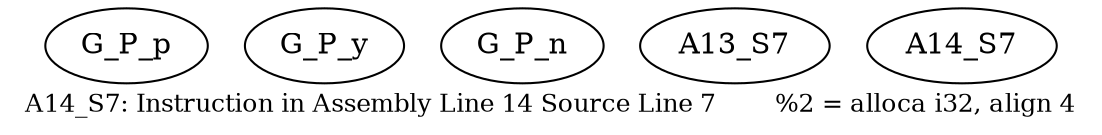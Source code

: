 digraph{
	node [ ]
	edge [ ]
	G_P_p [ ]
	G_P_y [ ]
	G_P_n [ ]
	A13_S7 [ ]
	A14_S7 [ ]
	label = "A14_S7: Instruction in Assembly Line 14 Source Line 7	%2 = alloca i32, align 4"	fontsize = "12"
}